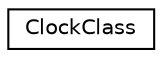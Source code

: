 digraph "Graphical Class Hierarchy"
{
 // LATEX_PDF_SIZE
  edge [fontname="Helvetica",fontsize="10",labelfontname="Helvetica",labelfontsize="10"];
  node [fontname="Helvetica",fontsize="10",shape=record];
  rankdir="LR";
  Node0 [label="ClockClass",height=0.2,width=0.4,color="black", fillcolor="white", style="filled",URL="$classClockClass.html",tooltip=" "];
}

